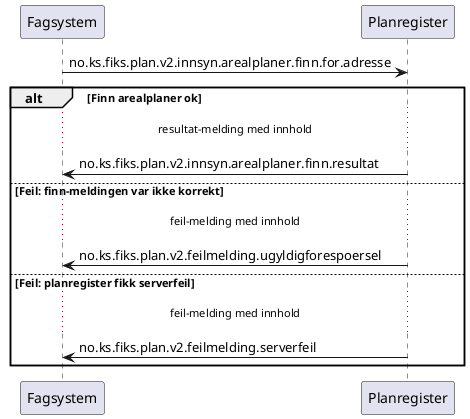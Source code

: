 @startuml

Fagsystem -> Planregister: no.ks.fiks.plan.v2.innsyn.arealplaner.finn.for.adresse

alt Finn arealplaner ok
...resultat-melding med innhold...

Fagsystem <- Planregister: no.ks.fiks.plan.v2.innsyn.arealplaner.finn.resultat

else Feil: finn-meldingen var ikke korrekt
...feil-melding med innhold...

Fagsystem <- Planregister: no.ks.fiks.plan.v2.feilmelding.ugyldigforespoersel

else Feil: planregister fikk serverfeil
...feil-melding med innhold...

Fagsystem <- Planregister: no.ks.fiks.plan.v2.feilmelding.serverfeil

end
@enduml